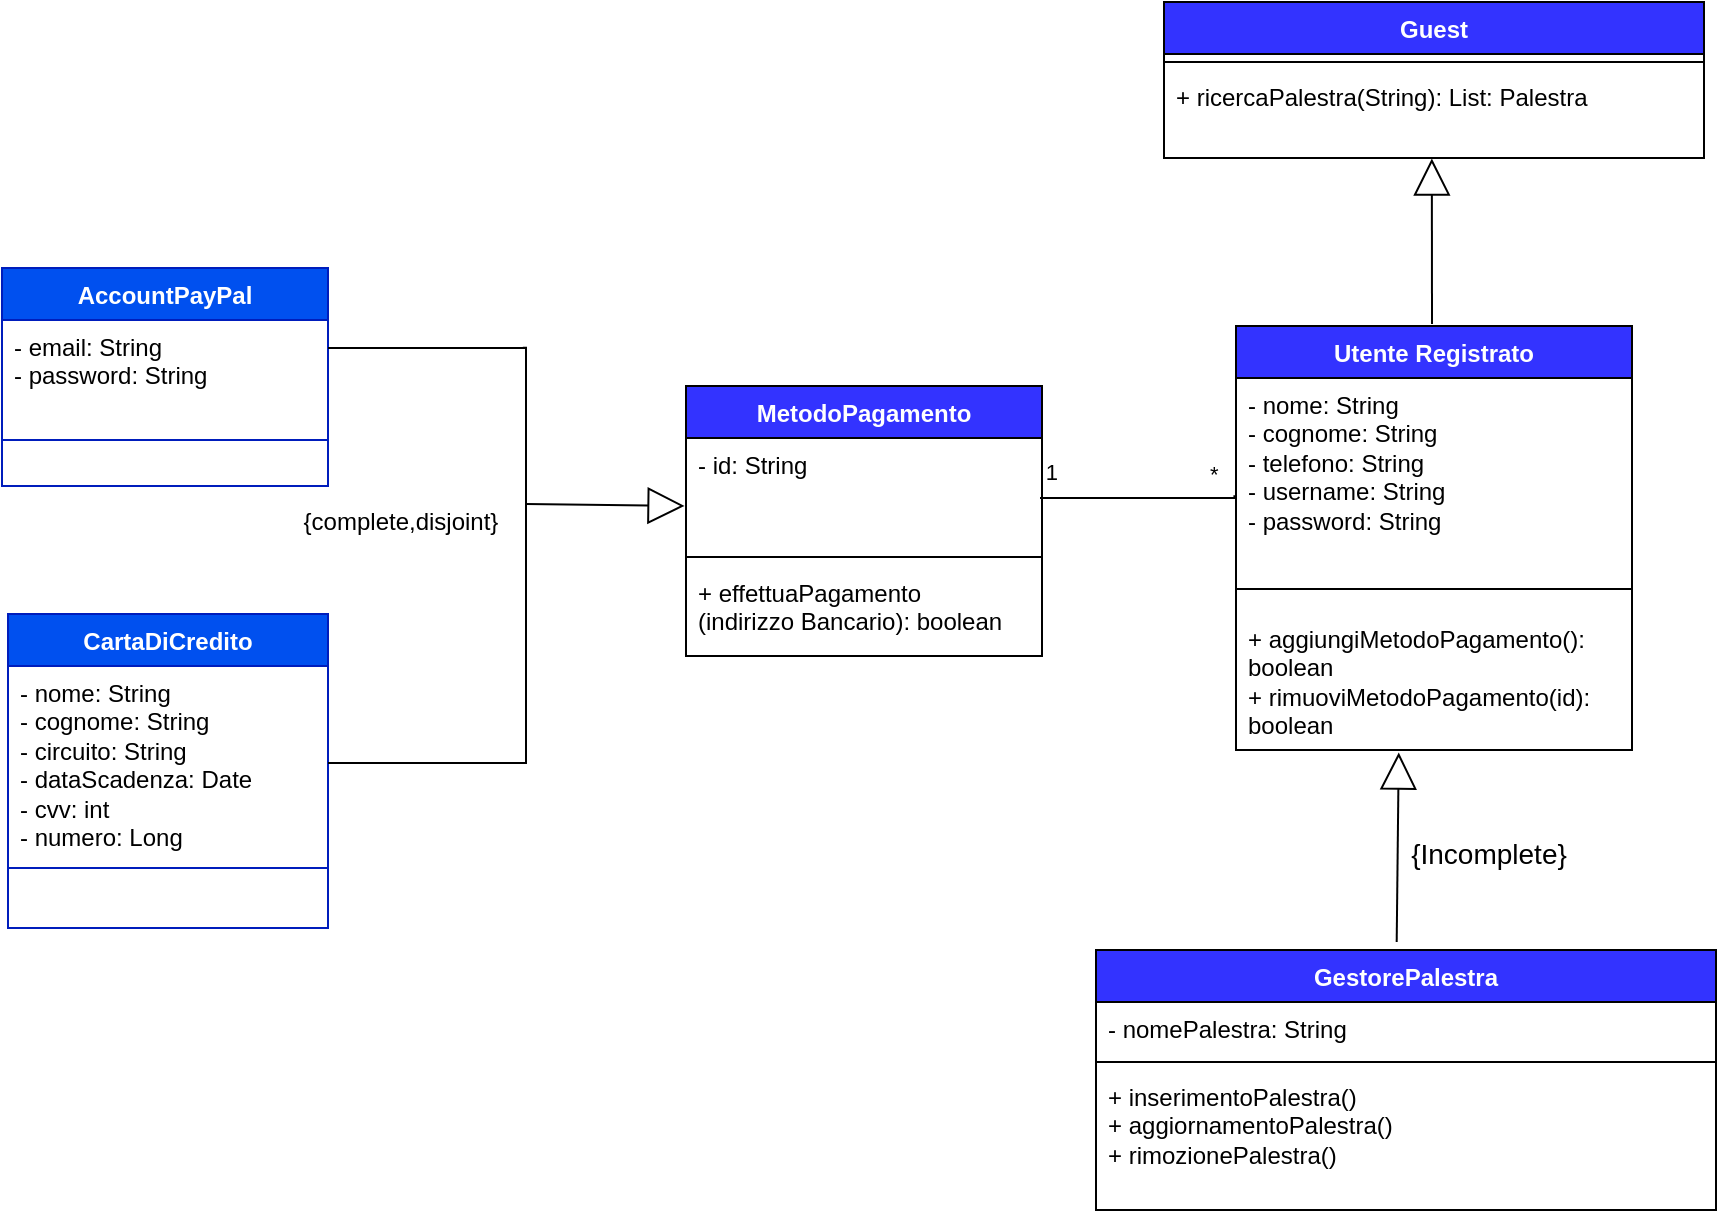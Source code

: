 <mxfile version="24.4.9" type="device" pages="2">
  <diagram name="Page-1" id="rtqmb1G7pmRIMdZEJblD">
    <mxGraphModel dx="592" dy="312" grid="0" gridSize="10" guides="1" tooltips="1" connect="1" arrows="1" fold="1" page="1" pageScale="1" pageWidth="1100" pageHeight="1700" math="0" shadow="0">
      <root>
        <mxCell id="0" />
        <mxCell id="1" parent="0" />
        <mxCell id="8kIfGoQ6aiD22AjwGAcP-14" value="&lt;font color=&quot;#ffffff&quot;&gt;Utente Registrato&lt;/font&gt;" style="swimlane;fontStyle=1;align=center;verticalAlign=top;childLayout=stackLayout;horizontal=1;startSize=26;horizontalStack=0;resizeParent=1;resizeParentMax=0;resizeLast=0;collapsible=1;marginBottom=0;whiteSpace=wrap;html=1;fillColor=#3333FF;" parent="1" vertex="1">
          <mxGeometry x="783" y="508" width="198" height="212" as="geometry">
            <mxRectangle x="345" y="60" width="80" height="30" as="alternateBounds" />
          </mxGeometry>
        </mxCell>
        <mxCell id="8kIfGoQ6aiD22AjwGAcP-15" value="- nome: String&lt;br&gt;&lt;div&gt;- cognome: String&lt;/div&gt;&lt;div&gt;- telefono: String&lt;br&gt;&lt;/div&gt;&lt;div&gt;- username: String&lt;/div&gt;&lt;div&gt;- password: String&lt;/div&gt;&lt;div&gt;&lt;br&gt; &lt;/div&gt;" style="text;strokeColor=none;fillColor=none;align=left;verticalAlign=top;spacingLeft=4;spacingRight=4;overflow=hidden;rotatable=0;points=[[0,0.5],[1,0.5]];portConstraint=eastwest;whiteSpace=wrap;html=1;" parent="8kIfGoQ6aiD22AjwGAcP-14" vertex="1">
          <mxGeometry y="26" width="198" height="94" as="geometry" />
        </mxCell>
        <mxCell id="8kIfGoQ6aiD22AjwGAcP-16" value="" style="line;strokeWidth=1;fillColor=none;align=left;verticalAlign=middle;spacingTop=-1;spacingLeft=3;spacingRight=3;rotatable=0;labelPosition=right;points=[];portConstraint=eastwest;strokeColor=inherit;" parent="8kIfGoQ6aiD22AjwGAcP-14" vertex="1">
          <mxGeometry y="120" width="198" height="23" as="geometry" />
        </mxCell>
        <mxCell id="NWXtjGlTUMvhvy3aEu48-33" value="+ aggiungiMetodoPagamento(): boolean&lt;div&gt;+ rimuoviMetodoPagamento(id&lt;span style=&quot;background-color: initial;&quot;&gt;): boolean&lt;/span&gt;&lt;/div&gt;&lt;div&gt;&lt;div&gt;&lt;br&gt;&lt;/div&gt;&lt;/div&gt;" style="text;strokeColor=none;fillColor=none;align=left;verticalAlign=top;spacingLeft=4;spacingRight=4;overflow=hidden;rotatable=0;points=[[0,0.5],[1,0.5]];portConstraint=eastwest;whiteSpace=wrap;html=1;" vertex="1" parent="8kIfGoQ6aiD22AjwGAcP-14">
          <mxGeometry y="143" width="198" height="69" as="geometry" />
        </mxCell>
        <mxCell id="oD0NaWUGl5O-4QIXvxNT-1" value="&lt;font color=&quot;#ffffff&quot;&gt;MetodoPagamento&lt;/font&gt;" style="swimlane;fontStyle=1;align=center;verticalAlign=top;childLayout=stackLayout;horizontal=1;startSize=26;horizontalStack=0;resizeParent=1;resizeParentMax=0;resizeLast=0;collapsible=1;marginBottom=0;whiteSpace=wrap;html=1;fillColor=#3333FF;" parent="1" vertex="1">
          <mxGeometry x="508" y="538" width="178" height="135" as="geometry" />
        </mxCell>
        <mxCell id="oD0NaWUGl5O-4QIXvxNT-2" value="&lt;div&gt;- id: String&lt;/div&gt;&lt;div&gt;&lt;br&gt;&lt;/div&gt;" style="text;strokeColor=none;fillColor=none;align=left;verticalAlign=top;spacingLeft=4;spacingRight=4;overflow=hidden;rotatable=0;points=[[0,0.5],[1,0.5]];portConstraint=eastwest;whiteSpace=wrap;html=1;" parent="oD0NaWUGl5O-4QIXvxNT-1" vertex="1">
          <mxGeometry y="26" width="178" height="55" as="geometry" />
        </mxCell>
        <mxCell id="oD0NaWUGl5O-4QIXvxNT-3" value="" style="line;strokeWidth=1;fillColor=none;align=center;verticalAlign=middle;spacingTop=-1;spacingLeft=3;spacingRight=3;rotatable=0;labelPosition=right;points=[];portConstraint=eastwest;strokeColor=inherit;" parent="oD0NaWUGl5O-4QIXvxNT-1" vertex="1">
          <mxGeometry y="81" width="178" height="9" as="geometry" />
        </mxCell>
        <mxCell id="NWXtjGlTUMvhvy3aEu48-31" value="&lt;font style=&quot;font-size: 12px;&quot;&gt;+ effettuaPagamento&lt;/font&gt;&lt;div&gt;&lt;font style=&quot;font-size: 12px;&quot;&gt;(indirizzo Bancario): boolean&lt;/font&gt;&lt;/div&gt;" style="text;strokeColor=none;fillColor=none;align=left;verticalAlign=top;spacingLeft=4;spacingRight=4;overflow=hidden;rotatable=0;points=[[0,0.5],[1,0.5]];portConstraint=eastwest;whiteSpace=wrap;html=1;" vertex="1" parent="oD0NaWUGl5O-4QIXvxNT-1">
          <mxGeometry y="90" width="178" height="45" as="geometry" />
        </mxCell>
        <mxCell id="FOD4UGKPv-UXOEkMieKc-3" value="" style="endArrow=none;html=1;edgeStyle=orthogonalEdgeStyle;rounded=0;exitX=-0.002;exitY=0.453;exitDx=0;exitDy=0;exitPerimeter=0;" parent="1" edge="1">
          <mxGeometry relative="1" as="geometry">
            <mxPoint x="782.2" y="592.642" as="sourcePoint" />
            <mxPoint x="685" y="594" as="targetPoint" />
            <Array as="points">
              <mxPoint x="782" y="594" />
            </Array>
          </mxGeometry>
        </mxCell>
        <mxCell id="FOD4UGKPv-UXOEkMieKc-10" value="1" style="edgeLabel;resizable=0;html=1;align=right;verticalAlign=bottom;" parent="1" connectable="0" vertex="1">
          <mxGeometry x="694.997" y="589.998" as="geometry" />
        </mxCell>
        <mxCell id="FOD4UGKPv-UXOEkMieKc-11" value="*" style="edgeLabel;resizable=0;html=1;align=left;verticalAlign=bottom;" parent="1" connectable="0" vertex="1">
          <mxGeometry x="768" y="590" as="geometry" />
        </mxCell>
        <mxCell id="S1v_ceBOHo3dGN6JtOiM-1" value="" style="endArrow=block;endSize=16;endFill=0;html=1;rounded=0;exitX=0.485;exitY=-0.031;exitDx=0;exitDy=0;exitPerimeter=0;entryX=0.411;entryY=1.018;entryDx=0;entryDy=0;entryPerimeter=0;" parent="1" source="S1v_ceBOHo3dGN6JtOiM-12" target="NWXtjGlTUMvhvy3aEu48-33" edge="1">
          <mxGeometry width="160" relative="1" as="geometry">
            <mxPoint x="863.95" y="753.82" as="sourcePoint" />
            <mxPoint x="863" y="738" as="targetPoint" />
          </mxGeometry>
        </mxCell>
        <mxCell id="S1v_ceBOHo3dGN6JtOiM-6" value="" style="endArrow=block;endSize=16;endFill=0;html=1;rounded=0;entryX=0.496;entryY=1.005;entryDx=0;entryDy=0;entryPerimeter=0;" parent="1" target="S1v_ceBOHo3dGN6JtOiM-10" edge="1">
          <mxGeometry width="160" relative="1" as="geometry">
            <mxPoint x="881" y="507" as="sourcePoint" />
            <mxPoint x="862" y="438" as="targetPoint" />
          </mxGeometry>
        </mxCell>
        <mxCell id="S1v_ceBOHo3dGN6JtOiM-7" value="&lt;div&gt;&lt;font color=&quot;#ffffff&quot;&gt;Guest&lt;/font&gt;&lt;/div&gt;&lt;div&gt;&lt;font color=&quot;#ffffff&quot;&gt;&lt;br&gt;&lt;/font&gt;&lt;/div&gt;" style="swimlane;fontStyle=1;align=center;verticalAlign=top;childLayout=stackLayout;horizontal=1;startSize=26;horizontalStack=0;resizeParent=1;resizeParentMax=0;resizeLast=0;collapsible=1;marginBottom=0;whiteSpace=wrap;html=1;fillColor=#3333FF;" parent="1" vertex="1">
          <mxGeometry x="747" y="346" width="270" height="78" as="geometry" />
        </mxCell>
        <mxCell id="S1v_ceBOHo3dGN6JtOiM-9" value="" style="line;strokeWidth=1;fillColor=none;align=left;verticalAlign=middle;spacingTop=-1;spacingLeft=3;spacingRight=3;rotatable=0;labelPosition=right;points=[];portConstraint=eastwest;strokeColor=inherit;" parent="S1v_ceBOHo3dGN6JtOiM-7" vertex="1">
          <mxGeometry y="26" width="270" height="8" as="geometry" />
        </mxCell>
        <mxCell id="S1v_ceBOHo3dGN6JtOiM-10" value="&lt;div&gt;+ ricercaPalestra(String): List: Palestra&lt;/div&gt;" style="text;strokeColor=none;fillColor=none;align=left;verticalAlign=top;spacingLeft=4;spacingRight=4;overflow=hidden;rotatable=0;points=[[0,0.5],[1,0.5]];portConstraint=eastwest;whiteSpace=wrap;html=1;" parent="S1v_ceBOHo3dGN6JtOiM-7" vertex="1">
          <mxGeometry y="34" width="270" height="44" as="geometry" />
        </mxCell>
        <mxCell id="S1v_ceBOHo3dGN6JtOiM-12" value="&lt;font color=&quot;#ffffff&quot;&gt;GestorePalestra&lt;/font&gt;" style="swimlane;fontStyle=1;align=center;verticalAlign=top;childLayout=stackLayout;horizontal=1;startSize=26;horizontalStack=0;resizeParent=1;resizeParentMax=0;resizeLast=0;collapsible=1;marginBottom=0;whiteSpace=wrap;html=1;fillColor=#3333FF;" parent="1" vertex="1">
          <mxGeometry x="713" y="820" width="310" height="130" as="geometry" />
        </mxCell>
        <mxCell id="S1v_ceBOHo3dGN6JtOiM-13" value="- nomePalestra: String" style="text;strokeColor=none;fillColor=none;align=left;verticalAlign=top;spacingLeft=4;spacingRight=4;overflow=hidden;rotatable=0;points=[[0,0.5],[1,0.5]];portConstraint=eastwest;whiteSpace=wrap;html=1;" parent="S1v_ceBOHo3dGN6JtOiM-12" vertex="1">
          <mxGeometry y="26" width="310" height="26" as="geometry" />
        </mxCell>
        <mxCell id="S1v_ceBOHo3dGN6JtOiM-14" value="" style="line;strokeWidth=1;fillColor=none;align=left;verticalAlign=middle;spacingTop=-1;spacingLeft=3;spacingRight=3;rotatable=0;labelPosition=right;points=[];portConstraint=eastwest;strokeColor=inherit;" parent="S1v_ceBOHo3dGN6JtOiM-12" vertex="1">
          <mxGeometry y="52" width="310" height="8" as="geometry" />
        </mxCell>
        <mxCell id="S1v_ceBOHo3dGN6JtOiM-15" value="&lt;div&gt;+ inserimentoPalestra()&lt;/div&gt;&lt;div&gt;+ aggiornamentoPalestra()&lt;/div&gt;&lt;div&gt;+ rimozionePalestra()&lt;br&gt;&lt;/div&gt;" style="text;strokeColor=none;fillColor=none;align=left;verticalAlign=top;spacingLeft=4;spacingRight=4;overflow=hidden;rotatable=0;points=[[0,0.5],[1,0.5]];portConstraint=eastwest;whiteSpace=wrap;html=1;" parent="S1v_ceBOHo3dGN6JtOiM-12" vertex="1">
          <mxGeometry y="60" width="310" height="70" as="geometry" />
        </mxCell>
        <mxCell id="NWXtjGlTUMvhvy3aEu48-4" value="{Incomplete}" style="text;html=1;align=center;verticalAlign=middle;resizable=0;points=[];autosize=1;strokeColor=none;fillColor=none;fontSize=14;" vertex="1" parent="1">
          <mxGeometry x="861" y="757" width="96" height="29" as="geometry" />
        </mxCell>
        <mxCell id="NWXtjGlTUMvhvy3aEu48-5" value="AccountPayPal" style="swimlane;fontStyle=1;align=center;verticalAlign=top;childLayout=stackLayout;horizontal=1;startSize=26;horizontalStack=0;resizeParent=1;resizeParentMax=0;resizeLast=0;collapsible=1;marginBottom=0;whiteSpace=wrap;html=1;fillColor=#0050ef;fontColor=#ffffff;strokeColor=#001DBC;" vertex="1" parent="1">
          <mxGeometry x="166" y="479" width="163" height="109" as="geometry" />
        </mxCell>
        <mxCell id="NWXtjGlTUMvhvy3aEu48-6" value="- email: String&lt;div&gt;- password: String&lt;/div&gt;" style="text;strokeColor=none;fillColor=none;align=left;verticalAlign=top;spacingLeft=4;spacingRight=4;overflow=hidden;rotatable=0;points=[[0,0.5],[1,0.5]];portConstraint=eastwest;whiteSpace=wrap;html=1;" vertex="1" parent="NWXtjGlTUMvhvy3aEu48-5">
          <mxGeometry y="26" width="163" height="37" as="geometry" />
        </mxCell>
        <mxCell id="NWXtjGlTUMvhvy3aEu48-7" value="" style="line;strokeWidth=1;fillColor=none;align=left;verticalAlign=middle;spacingTop=-1;spacingLeft=3;spacingRight=3;rotatable=0;labelPosition=right;points=[];portConstraint=eastwest;strokeColor=inherit;" vertex="1" parent="NWXtjGlTUMvhvy3aEu48-5">
          <mxGeometry y="63" width="163" height="46" as="geometry" />
        </mxCell>
        <mxCell id="NWXtjGlTUMvhvy3aEu48-9" value="CartaDiCredito" style="swimlane;fontStyle=1;align=center;verticalAlign=top;childLayout=stackLayout;horizontal=1;startSize=26;horizontalStack=0;resizeParent=1;resizeParentMax=0;resizeLast=0;collapsible=1;marginBottom=0;whiteSpace=wrap;html=1;fillColor=#0050ef;fontColor=#ffffff;strokeColor=#001DBC;" vertex="1" parent="1">
          <mxGeometry x="169" y="652" width="160" height="157" as="geometry" />
        </mxCell>
        <mxCell id="NWXtjGlTUMvhvy3aEu48-10" value="- nome: String&lt;div&gt;- cognome: String&lt;/div&gt;&lt;div&gt;- circuito: String&lt;/div&gt;&lt;div&gt;- dataScadenza: Date&lt;/div&gt;&lt;div&gt;- cvv: int&lt;/div&gt;&lt;div&gt;- numero: Long&lt;/div&gt;" style="text;strokeColor=none;fillColor=none;align=left;verticalAlign=top;spacingLeft=4;spacingRight=4;overflow=hidden;rotatable=0;points=[[0,0.5],[1,0.5]];portConstraint=eastwest;whiteSpace=wrap;html=1;" vertex="1" parent="NWXtjGlTUMvhvy3aEu48-9">
          <mxGeometry y="26" width="160" height="97" as="geometry" />
        </mxCell>
        <mxCell id="NWXtjGlTUMvhvy3aEu48-11" value="" style="line;strokeWidth=1;fillColor=none;align=left;verticalAlign=middle;spacingTop=-1;spacingLeft=3;spacingRight=3;rotatable=0;labelPosition=right;points=[];portConstraint=eastwest;strokeColor=inherit;" vertex="1" parent="NWXtjGlTUMvhvy3aEu48-9">
          <mxGeometry y="123" width="160" height="8" as="geometry" />
        </mxCell>
        <mxCell id="NWXtjGlTUMvhvy3aEu48-12" value="&lt;div&gt;&lt;br&gt;&lt;/div&gt;" style="text;strokeColor=none;fillColor=none;align=left;verticalAlign=top;spacingLeft=4;spacingRight=4;overflow=hidden;rotatable=0;points=[[0,0.5],[1,0.5]];portConstraint=eastwest;whiteSpace=wrap;html=1;" vertex="1" parent="NWXtjGlTUMvhvy3aEu48-9">
          <mxGeometry y="131" width="160" height="26" as="geometry" />
        </mxCell>
        <mxCell id="NWXtjGlTUMvhvy3aEu48-15" value="" style="endArrow=block;endSize=16;endFill=0;html=1;rounded=0;entryX=-0.004;entryY=0.618;entryDx=0;entryDy=0;entryPerimeter=0;" edge="1" parent="1" target="oD0NaWUGl5O-4QIXvxNT-2">
          <mxGeometry width="160" relative="1" as="geometry">
            <mxPoint x="428" y="597" as="sourcePoint" />
            <mxPoint x="873" y="688" as="targetPoint" />
          </mxGeometry>
        </mxCell>
        <mxCell id="NWXtjGlTUMvhvy3aEu48-16" value="" style="endArrow=none;html=1;edgeStyle=orthogonalEdgeStyle;rounded=0;entryX=1;entryY=0.5;entryDx=0;entryDy=0;exitX=0.984;exitY=0.492;exitDx=0;exitDy=0;exitPerimeter=0;" edge="1" parent="1" source="NWXtjGlTUMvhvy3aEu48-25" target="NWXtjGlTUMvhvy3aEu48-10">
          <mxGeometry relative="1" as="geometry">
            <mxPoint x="430" y="507" as="sourcePoint" />
            <mxPoint x="678" y="602.006" as="targetPoint" />
            <Array as="points">
              <mxPoint x="428" y="519" />
              <mxPoint x="428" y="727" />
            </Array>
          </mxGeometry>
        </mxCell>
        <mxCell id="NWXtjGlTUMvhvy3aEu48-25" value="" style="line;strokeWidth=1;fillColor=none;align=left;verticalAlign=middle;spacingTop=-1;spacingLeft=3;spacingRight=3;rotatable=0;labelPosition=right;points=[];portConstraint=eastwest;strokeColor=inherit;" vertex="1" parent="1">
          <mxGeometry x="329" y="515" width="99" height="8" as="geometry" />
        </mxCell>
        <mxCell id="NWXtjGlTUMvhvy3aEu48-26" value="{complete,disjoint}" style="text;html=1;align=center;verticalAlign=middle;resizable=0;points=[];autosize=1;strokeColor=none;fillColor=none;" vertex="1" parent="1">
          <mxGeometry x="307" y="592.5" width="115" height="26" as="geometry" />
        </mxCell>
      </root>
    </mxGraphModel>
  </diagram>
  <diagram id="AcSOhgdw4KI_gT7eJCMP" name="Pagina-2">
    <mxGraphModel dx="2376" dy="1645" grid="0" gridSize="10" guides="1" tooltips="1" connect="1" arrows="1" fold="1" page="0" pageScale="1" pageWidth="827" pageHeight="1169" math="0" shadow="0">
      <root>
        <mxCell id="0" />
        <mxCell id="1" parent="0" />
        <mxCell id="QURLfUNbjcxTIiWOLCq2-30" value="Interfaccia GestioneUtente" style="shape=folder;fontStyle=1;spacingTop=10;tabWidth=40;tabHeight=14;tabPosition=left;html=1;whiteSpace=wrap;" vertex="1" parent="1">
          <mxGeometry x="-568" y="-503" width="165" height="129" as="geometry" />
        </mxCell>
        <mxCell id="QURLfUNbjcxTIiWOLCq2-31" value="Interfaccia GestionePalestra" style="shape=folder;fontStyle=1;spacingTop=10;tabWidth=40;tabHeight=14;tabPosition=left;html=1;whiteSpace=wrap;" vertex="1" parent="1">
          <mxGeometry x="-362" y="-503" width="165" height="129" as="geometry" />
        </mxCell>
        <mxCell id="QURLfUNbjcxTIiWOLCq2-32" value="Interfaccia GestioneAmministrazione" style="shape=folder;fontStyle=1;spacingTop=10;tabWidth=40;tabHeight=14;tabPosition=left;html=1;whiteSpace=wrap;" vertex="1" parent="1">
          <mxGeometry x="-167" y="-496" width="165" height="129" as="geometry" />
        </mxCell>
        <mxCell id="QURLfUNbjcxTIiWOLCq2-33" value="Interfaccia Login" style="shape=folder;fontStyle=1;spacingTop=10;tabWidth=40;tabHeight=14;tabPosition=left;html=1;whiteSpace=wrap;" vertex="1" parent="1">
          <mxGeometry x="26" y="-492" width="165" height="129" as="geometry" />
        </mxCell>
        <mxCell id="QURLfUNbjcxTIiWOLCq2-34" value="Interfaccia Log" style="shape=folder;fontStyle=1;spacingTop=10;tabWidth=40;tabHeight=14;tabPosition=left;html=1;whiteSpace=wrap;" vertex="1" parent="1">
          <mxGeometry x="224" y="-492" width="165" height="129" as="geometry" />
        </mxCell>
        <mxCell id="QURLfUNbjcxTIiWOLCq2-35" value="GestioneUtente" style="shape=folder;fontStyle=1;spacingTop=10;tabWidth=40;tabHeight=14;tabPosition=left;html=1;whiteSpace=wrap;" vertex="1" parent="1">
          <mxGeometry x="-570" y="-264" width="165" height="129" as="geometry" />
        </mxCell>
        <mxCell id="QURLfUNbjcxTIiWOLCq2-36" value="GestioneAmministrazione" style="shape=folder;fontStyle=1;spacingTop=10;tabWidth=40;tabHeight=14;tabPosition=left;html=1;whiteSpace=wrap;" vertex="1" parent="1">
          <mxGeometry x="-359" y="-264" width="165" height="129" as="geometry" />
        </mxCell>
        <mxCell id="QURLfUNbjcxTIiWOLCq2-37" value="Log" style="shape=folder;fontStyle=1;spacingTop=10;tabWidth=40;tabHeight=14;tabPosition=left;html=1;whiteSpace=wrap;" vertex="1" parent="1">
          <mxGeometry x="227" y="-261" width="165" height="129" as="geometry" />
        </mxCell>
        <mxCell id="QURLfUNbjcxTIiWOLCq2-38" value="Login" style="shape=folder;fontStyle=1;spacingTop=10;tabWidth=40;tabHeight=14;tabPosition=left;html=1;whiteSpace=wrap;" vertex="1" parent="1">
          <mxGeometry x="45" y="-261" width="165" height="129" as="geometry" />
        </mxCell>
      </root>
    </mxGraphModel>
  </diagram>
</mxfile>
